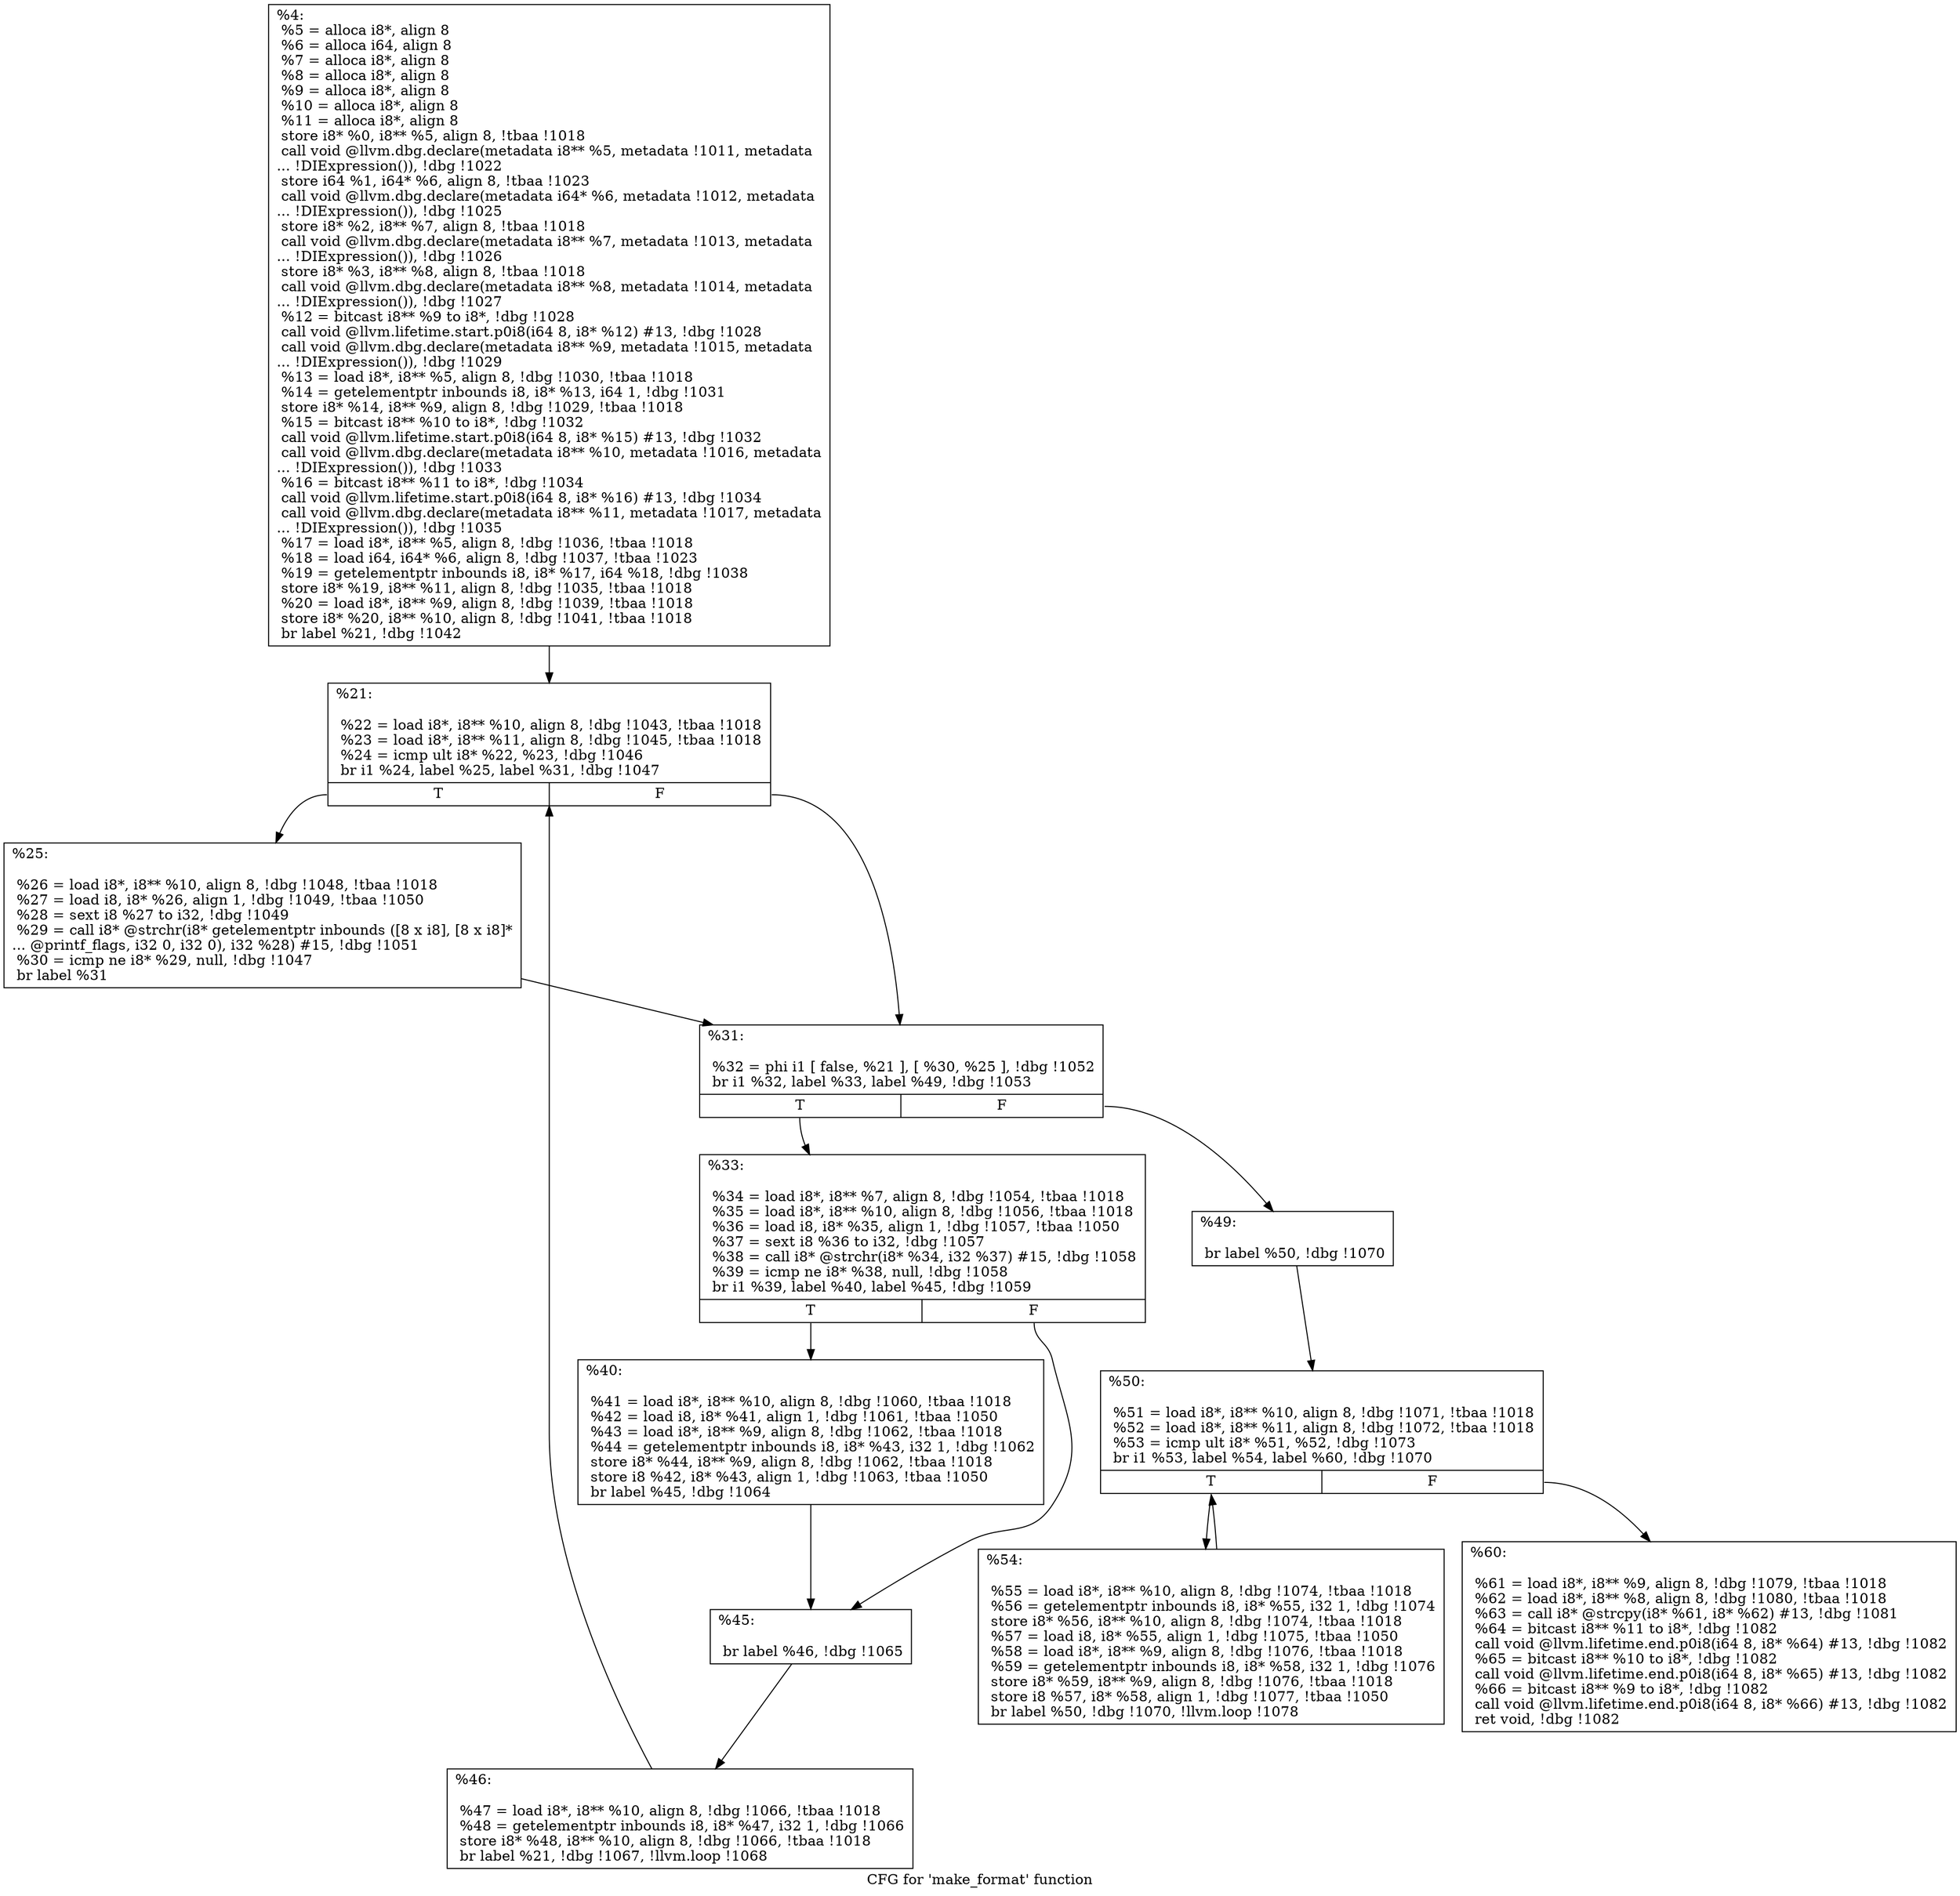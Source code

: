 digraph "CFG for 'make_format' function" {
	label="CFG for 'make_format' function";

	Node0x245a2e0 [shape=record,label="{%4:\l  %5 = alloca i8*, align 8\l  %6 = alloca i64, align 8\l  %7 = alloca i8*, align 8\l  %8 = alloca i8*, align 8\l  %9 = alloca i8*, align 8\l  %10 = alloca i8*, align 8\l  %11 = alloca i8*, align 8\l  store i8* %0, i8** %5, align 8, !tbaa !1018\l  call void @llvm.dbg.declare(metadata i8** %5, metadata !1011, metadata\l... !DIExpression()), !dbg !1022\l  store i64 %1, i64* %6, align 8, !tbaa !1023\l  call void @llvm.dbg.declare(metadata i64* %6, metadata !1012, metadata\l... !DIExpression()), !dbg !1025\l  store i8* %2, i8** %7, align 8, !tbaa !1018\l  call void @llvm.dbg.declare(metadata i8** %7, metadata !1013, metadata\l... !DIExpression()), !dbg !1026\l  store i8* %3, i8** %8, align 8, !tbaa !1018\l  call void @llvm.dbg.declare(metadata i8** %8, metadata !1014, metadata\l... !DIExpression()), !dbg !1027\l  %12 = bitcast i8** %9 to i8*, !dbg !1028\l  call void @llvm.lifetime.start.p0i8(i64 8, i8* %12) #13, !dbg !1028\l  call void @llvm.dbg.declare(metadata i8** %9, metadata !1015, metadata\l... !DIExpression()), !dbg !1029\l  %13 = load i8*, i8** %5, align 8, !dbg !1030, !tbaa !1018\l  %14 = getelementptr inbounds i8, i8* %13, i64 1, !dbg !1031\l  store i8* %14, i8** %9, align 8, !dbg !1029, !tbaa !1018\l  %15 = bitcast i8** %10 to i8*, !dbg !1032\l  call void @llvm.lifetime.start.p0i8(i64 8, i8* %15) #13, !dbg !1032\l  call void @llvm.dbg.declare(metadata i8** %10, metadata !1016, metadata\l... !DIExpression()), !dbg !1033\l  %16 = bitcast i8** %11 to i8*, !dbg !1034\l  call void @llvm.lifetime.start.p0i8(i64 8, i8* %16) #13, !dbg !1034\l  call void @llvm.dbg.declare(metadata i8** %11, metadata !1017, metadata\l... !DIExpression()), !dbg !1035\l  %17 = load i8*, i8** %5, align 8, !dbg !1036, !tbaa !1018\l  %18 = load i64, i64* %6, align 8, !dbg !1037, !tbaa !1023\l  %19 = getelementptr inbounds i8, i8* %17, i64 %18, !dbg !1038\l  store i8* %19, i8** %11, align 8, !dbg !1035, !tbaa !1018\l  %20 = load i8*, i8** %9, align 8, !dbg !1039, !tbaa !1018\l  store i8* %20, i8** %10, align 8, !dbg !1041, !tbaa !1018\l  br label %21, !dbg !1042\l}"];
	Node0x245a2e0 -> Node0x245ba80;
	Node0x245ba80 [shape=record,label="{%21:\l\l  %22 = load i8*, i8** %10, align 8, !dbg !1043, !tbaa !1018\l  %23 = load i8*, i8** %11, align 8, !dbg !1045, !tbaa !1018\l  %24 = icmp ult i8* %22, %23, !dbg !1046\l  br i1 %24, label %25, label %31, !dbg !1047\l|{<s0>T|<s1>F}}"];
	Node0x245ba80:s0 -> Node0x245bad0;
	Node0x245ba80:s1 -> Node0x245bb20;
	Node0x245bad0 [shape=record,label="{%25:\l\l  %26 = load i8*, i8** %10, align 8, !dbg !1048, !tbaa !1018\l  %27 = load i8, i8* %26, align 1, !dbg !1049, !tbaa !1050\l  %28 = sext i8 %27 to i32, !dbg !1049\l  %29 = call i8* @strchr(i8* getelementptr inbounds ([8 x i8], [8 x i8]*\l... @printf_flags, i32 0, i32 0), i32 %28) #15, !dbg !1051\l  %30 = icmp ne i8* %29, null, !dbg !1047\l  br label %31\l}"];
	Node0x245bad0 -> Node0x245bb20;
	Node0x245bb20 [shape=record,label="{%31:\l\l  %32 = phi i1 [ false, %21 ], [ %30, %25 ], !dbg !1052\l  br i1 %32, label %33, label %49, !dbg !1053\l|{<s0>T|<s1>F}}"];
	Node0x245bb20:s0 -> Node0x245bb70;
	Node0x245bb20:s1 -> Node0x245bcb0;
	Node0x245bb70 [shape=record,label="{%33:\l\l  %34 = load i8*, i8** %7, align 8, !dbg !1054, !tbaa !1018\l  %35 = load i8*, i8** %10, align 8, !dbg !1056, !tbaa !1018\l  %36 = load i8, i8* %35, align 1, !dbg !1057, !tbaa !1050\l  %37 = sext i8 %36 to i32, !dbg !1057\l  %38 = call i8* @strchr(i8* %34, i32 %37) #15, !dbg !1058\l  %39 = icmp ne i8* %38, null, !dbg !1058\l  br i1 %39, label %40, label %45, !dbg !1059\l|{<s0>T|<s1>F}}"];
	Node0x245bb70:s0 -> Node0x245bbc0;
	Node0x245bb70:s1 -> Node0x245bc10;
	Node0x245bbc0 [shape=record,label="{%40:\l\l  %41 = load i8*, i8** %10, align 8, !dbg !1060, !tbaa !1018\l  %42 = load i8, i8* %41, align 1, !dbg !1061, !tbaa !1050\l  %43 = load i8*, i8** %9, align 8, !dbg !1062, !tbaa !1018\l  %44 = getelementptr inbounds i8, i8* %43, i32 1, !dbg !1062\l  store i8* %44, i8** %9, align 8, !dbg !1062, !tbaa !1018\l  store i8 %42, i8* %43, align 1, !dbg !1063, !tbaa !1050\l  br label %45, !dbg !1064\l}"];
	Node0x245bbc0 -> Node0x245bc10;
	Node0x245bc10 [shape=record,label="{%45:\l\l  br label %46, !dbg !1065\l}"];
	Node0x245bc10 -> Node0x245bc60;
	Node0x245bc60 [shape=record,label="{%46:\l\l  %47 = load i8*, i8** %10, align 8, !dbg !1066, !tbaa !1018\l  %48 = getelementptr inbounds i8, i8* %47, i32 1, !dbg !1066\l  store i8* %48, i8** %10, align 8, !dbg !1066, !tbaa !1018\l  br label %21, !dbg !1067, !llvm.loop !1068\l}"];
	Node0x245bc60 -> Node0x245ba80;
	Node0x245bcb0 [shape=record,label="{%49:\l\l  br label %50, !dbg !1070\l}"];
	Node0x245bcb0 -> Node0x245bd00;
	Node0x245bd00 [shape=record,label="{%50:\l\l  %51 = load i8*, i8** %10, align 8, !dbg !1071, !tbaa !1018\l  %52 = load i8*, i8** %11, align 8, !dbg !1072, !tbaa !1018\l  %53 = icmp ult i8* %51, %52, !dbg !1073\l  br i1 %53, label %54, label %60, !dbg !1070\l|{<s0>T|<s1>F}}"];
	Node0x245bd00:s0 -> Node0x245bd50;
	Node0x245bd00:s1 -> Node0x245bda0;
	Node0x245bd50 [shape=record,label="{%54:\l\l  %55 = load i8*, i8** %10, align 8, !dbg !1074, !tbaa !1018\l  %56 = getelementptr inbounds i8, i8* %55, i32 1, !dbg !1074\l  store i8* %56, i8** %10, align 8, !dbg !1074, !tbaa !1018\l  %57 = load i8, i8* %55, align 1, !dbg !1075, !tbaa !1050\l  %58 = load i8*, i8** %9, align 8, !dbg !1076, !tbaa !1018\l  %59 = getelementptr inbounds i8, i8* %58, i32 1, !dbg !1076\l  store i8* %59, i8** %9, align 8, !dbg !1076, !tbaa !1018\l  store i8 %57, i8* %58, align 1, !dbg !1077, !tbaa !1050\l  br label %50, !dbg !1070, !llvm.loop !1078\l}"];
	Node0x245bd50 -> Node0x245bd00;
	Node0x245bda0 [shape=record,label="{%60:\l\l  %61 = load i8*, i8** %9, align 8, !dbg !1079, !tbaa !1018\l  %62 = load i8*, i8** %8, align 8, !dbg !1080, !tbaa !1018\l  %63 = call i8* @strcpy(i8* %61, i8* %62) #13, !dbg !1081\l  %64 = bitcast i8** %11 to i8*, !dbg !1082\l  call void @llvm.lifetime.end.p0i8(i64 8, i8* %64) #13, !dbg !1082\l  %65 = bitcast i8** %10 to i8*, !dbg !1082\l  call void @llvm.lifetime.end.p0i8(i64 8, i8* %65) #13, !dbg !1082\l  %66 = bitcast i8** %9 to i8*, !dbg !1082\l  call void @llvm.lifetime.end.p0i8(i64 8, i8* %66) #13, !dbg !1082\l  ret void, !dbg !1082\l}"];
}
